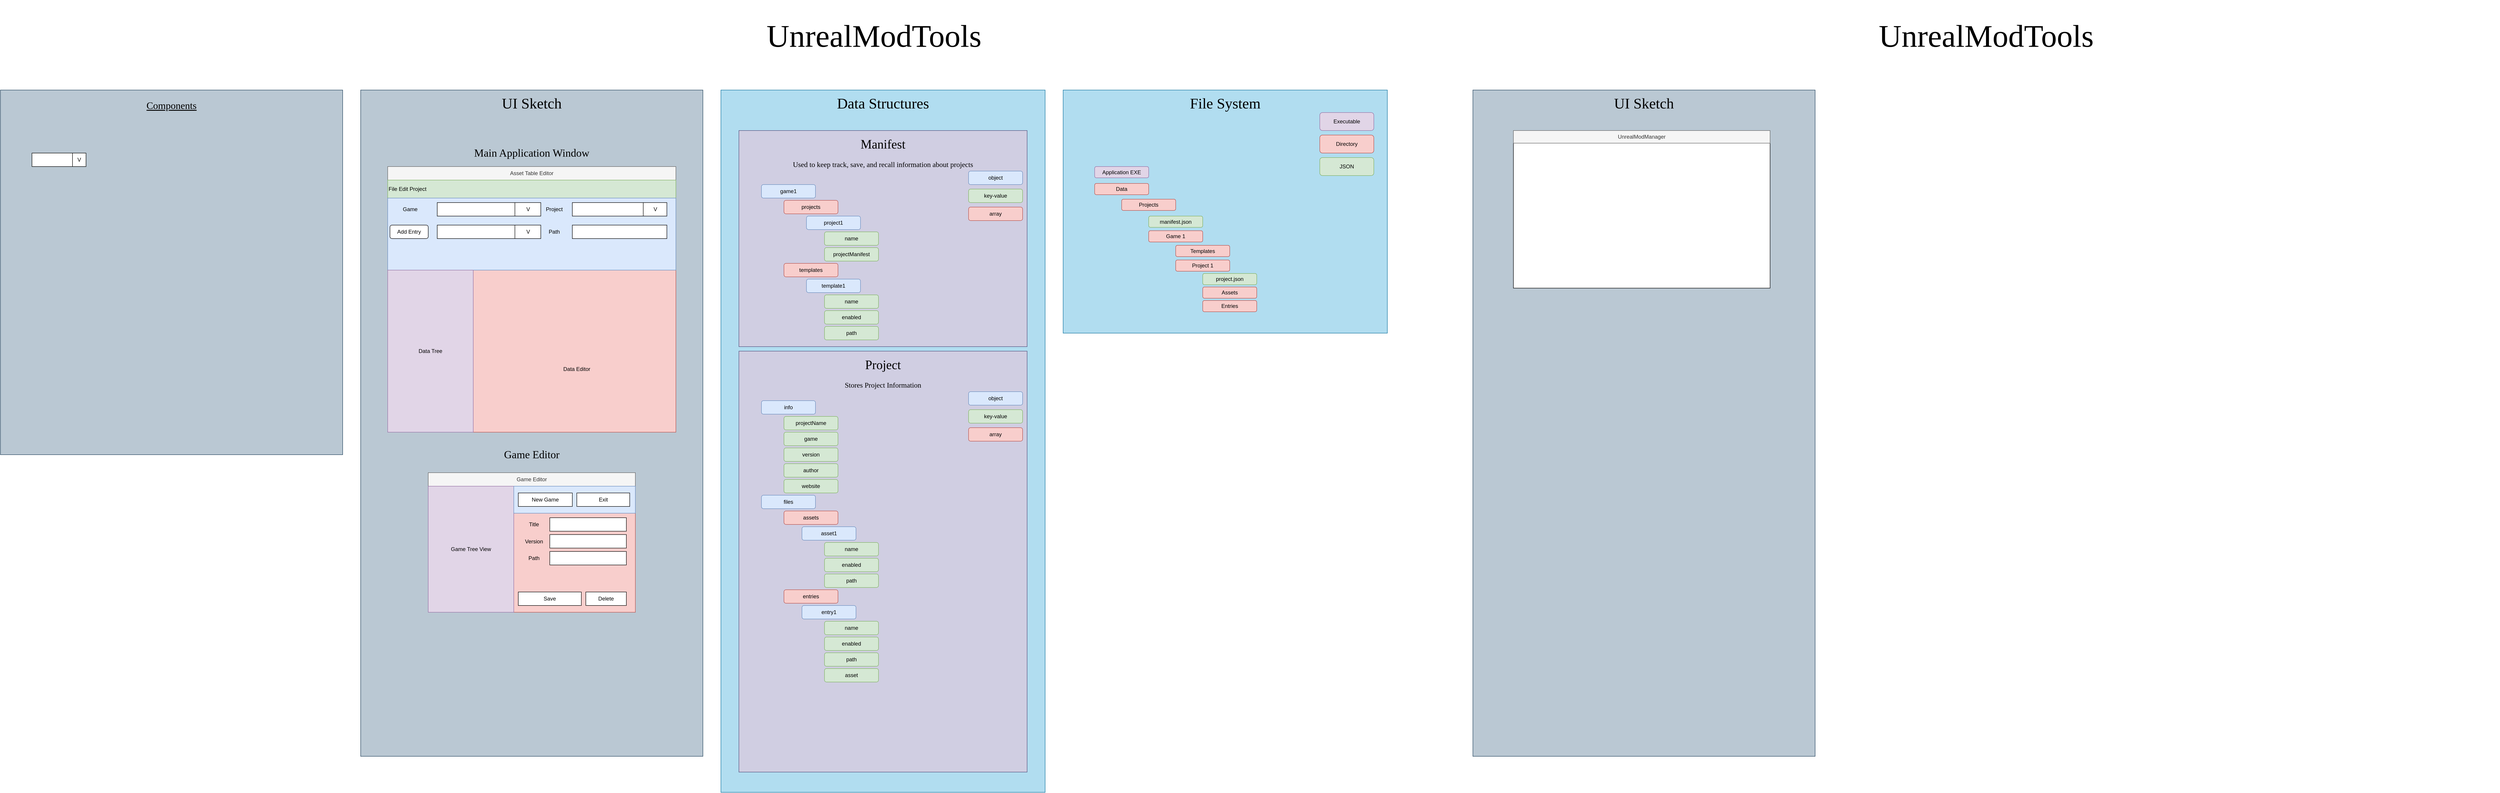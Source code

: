 <mxfile version="28.0.4">
  <diagram name="Page-1" id="VzTkRJVZqyoS9abhufmP">
    <mxGraphModel dx="2528" dy="1984" grid="1" gridSize="10" guides="1" tooltips="1" connect="1" arrows="1" fold="1" page="1" pageScale="1" pageWidth="850" pageHeight="1100" math="0" shadow="0">
      <root>
        <mxCell id="0" />
        <mxCell id="1" parent="0" />
        <mxCell id="ZPDHwGb2gUlAKi-0C_dS-61" value="" style="rounded=0;whiteSpace=wrap;html=1;fillColor=#bac8d3;strokeColor=#23445d;" parent="1" vertex="1">
          <mxGeometry x="-720" y="-40" width="760" height="810" as="geometry" />
        </mxCell>
        <mxCell id="LlEfA--5SufR63MY19yz-38" value="" style="rounded=0;whiteSpace=wrap;html=1;fillColor=#b1ddf0;strokeColor=#10739e;" parent="1" vertex="1">
          <mxGeometry x="880" y="-40" width="720" height="1560" as="geometry" />
        </mxCell>
        <mxCell id="LlEfA--5SufR63MY19yz-39" value="" style="rounded=0;whiteSpace=wrap;html=1;fillColor=#bac8d3;strokeColor=#23445d;" parent="1" vertex="1">
          <mxGeometry x="80" y="-40" width="760" height="1480" as="geometry" />
        </mxCell>
        <mxCell id="LlEfA--5SufR63MY19yz-2" value="" style="rounded=0;whiteSpace=wrap;html=1;fillColor=#f8cecc;strokeColor=#b85450;" parent="1" vertex="1">
          <mxGeometry x="140" y="160" width="640" height="560" as="geometry" />
        </mxCell>
        <mxCell id="LlEfA--5SufR63MY19yz-3" value="Asset Table Editor" style="rounded=0;whiteSpace=wrap;html=1;fillColor=#f5f5f5;fontColor=#333333;strokeColor=#666666;" parent="1" vertex="1">
          <mxGeometry x="140" y="130" width="640" height="30" as="geometry" />
        </mxCell>
        <mxCell id="LlEfA--5SufR63MY19yz-4" value="File Edit Project" style="rounded=0;whiteSpace=wrap;html=1;align=left;fillColor=#d5e8d4;strokeColor=#82b366;" parent="1" vertex="1">
          <mxGeometry x="140" y="160" width="640" height="40" as="geometry" />
        </mxCell>
        <mxCell id="LlEfA--5SufR63MY19yz-5" value="" style="rounded=0;whiteSpace=wrap;html=1;fillColor=#dae8fc;strokeColor=#6c8ebf;" parent="1" vertex="1">
          <mxGeometry x="140" y="200" width="640" height="160" as="geometry" />
        </mxCell>
        <mxCell id="LlEfA--5SufR63MY19yz-7" value="" style="rounded=0;whiteSpace=wrap;html=1;fillColor=#e1d5e7;strokeColor=#9673a6;" parent="1" vertex="1">
          <mxGeometry x="140" y="360" width="190" height="360" as="geometry" />
        </mxCell>
        <mxCell id="LlEfA--5SufR63MY19yz-8" value="Data Editor" style="text;html=1;align=center;verticalAlign=middle;whiteSpace=wrap;rounded=0;" parent="1" vertex="1">
          <mxGeometry x="500" y="565" width="120" height="30" as="geometry" />
        </mxCell>
        <mxCell id="LlEfA--5SufR63MY19yz-9" value="&lt;div&gt;Data Tree&lt;/div&gt;" style="text;html=1;align=center;verticalAlign=middle;whiteSpace=wrap;rounded=0;" parent="1" vertex="1">
          <mxGeometry x="175" y="525" width="120" height="30" as="geometry" />
        </mxCell>
        <mxCell id="LlEfA--5SufR63MY19yz-11" value="Game" style="text;html=1;align=center;verticalAlign=middle;whiteSpace=wrap;rounded=0;" parent="1" vertex="1">
          <mxGeometry x="140" y="210" width="100" height="30" as="geometry" />
        </mxCell>
        <mxCell id="LlEfA--5SufR63MY19yz-16" value="" style="group" parent="1" vertex="1" connectable="0">
          <mxGeometry x="250" y="210" width="230" height="30" as="geometry" />
        </mxCell>
        <mxCell id="LlEfA--5SufR63MY19yz-14" value="" style="rounded=0;whiteSpace=wrap;html=1;" parent="LlEfA--5SufR63MY19yz-16" vertex="1">
          <mxGeometry width="230" height="30" as="geometry" />
        </mxCell>
        <mxCell id="LlEfA--5SufR63MY19yz-15" value="V" style="rounded=0;whiteSpace=wrap;html=1;" parent="LlEfA--5SufR63MY19yz-16" vertex="1">
          <mxGeometry x="172.5" width="57.5" height="30" as="geometry" />
        </mxCell>
        <mxCell id="LlEfA--5SufR63MY19yz-17" value="" style="group" parent="1" vertex="1" connectable="0">
          <mxGeometry x="-650" y="100" width="120" height="30" as="geometry" />
        </mxCell>
        <mxCell id="LlEfA--5SufR63MY19yz-12" value="" style="rounded=0;whiteSpace=wrap;html=1;" parent="LlEfA--5SufR63MY19yz-17" vertex="1">
          <mxGeometry width="120" height="30" as="geometry" />
        </mxCell>
        <mxCell id="LlEfA--5SufR63MY19yz-13" value="V" style="rounded=0;whiteSpace=wrap;html=1;" parent="LlEfA--5SufR63MY19yz-17" vertex="1">
          <mxGeometry x="90" width="30" height="30" as="geometry" />
        </mxCell>
        <mxCell id="LlEfA--5SufR63MY19yz-19" value="Add Entry" style="rounded=1;whiteSpace=wrap;html=1;" parent="1" vertex="1">
          <mxGeometry x="145" y="260" width="85" height="30" as="geometry" />
        </mxCell>
        <mxCell id="LlEfA--5SufR63MY19yz-25" value="Project" style="text;html=1;align=center;verticalAlign=middle;whiteSpace=wrap;rounded=0;" parent="1" vertex="1">
          <mxGeometry x="460" y="210" width="100" height="30" as="geometry" />
        </mxCell>
        <mxCell id="LlEfA--5SufR63MY19yz-26" value="" style="group" parent="1" vertex="1" connectable="0">
          <mxGeometry x="550" y="210" width="210" height="30" as="geometry" />
        </mxCell>
        <mxCell id="LlEfA--5SufR63MY19yz-27" value="" style="rounded=0;whiteSpace=wrap;html=1;" parent="LlEfA--5SufR63MY19yz-26" vertex="1">
          <mxGeometry width="210" height="30" as="geometry" />
        </mxCell>
        <mxCell id="LlEfA--5SufR63MY19yz-28" value="V" style="rounded=0;whiteSpace=wrap;html=1;" parent="LlEfA--5SufR63MY19yz-26" vertex="1">
          <mxGeometry x="157.5" width="52.5" height="30" as="geometry" />
        </mxCell>
        <mxCell id="LlEfA--5SufR63MY19yz-30" value="" style="group" parent="1" vertex="1" connectable="0">
          <mxGeometry x="250" y="260" width="230" height="30" as="geometry" />
        </mxCell>
        <mxCell id="LlEfA--5SufR63MY19yz-31" value="" style="rounded=0;whiteSpace=wrap;html=1;" parent="LlEfA--5SufR63MY19yz-30" vertex="1">
          <mxGeometry width="230" height="30" as="geometry" />
        </mxCell>
        <mxCell id="LlEfA--5SufR63MY19yz-32" value="V" style="rounded=0;whiteSpace=wrap;html=1;" parent="LlEfA--5SufR63MY19yz-30" vertex="1">
          <mxGeometry x="172.5" width="57.5" height="30" as="geometry" />
        </mxCell>
        <mxCell id="LlEfA--5SufR63MY19yz-33" value="" style="rounded=0;whiteSpace=wrap;html=1;" parent="1" vertex="1">
          <mxGeometry x="550" y="260" width="210" height="30" as="geometry" />
        </mxCell>
        <mxCell id="LlEfA--5SufR63MY19yz-34" value="Path" style="text;html=1;align=center;verticalAlign=middle;whiteSpace=wrap;rounded=0;" parent="1" vertex="1">
          <mxGeometry x="460" y="260" width="100" height="30" as="geometry" />
        </mxCell>
        <mxCell id="LlEfA--5SufR63MY19yz-35" value="UI Sketch" style="text;html=1;align=center;verticalAlign=middle;whiteSpace=wrap;rounded=0;fontSize=33;fontFamily=Verdana;fontStyle=0" parent="1" vertex="1">
          <mxGeometry x="80" y="-40" width="760" height="60" as="geometry" />
        </mxCell>
        <mxCell id="LlEfA--5SufR63MY19yz-36" value="Components" style="text;html=1;align=center;verticalAlign=middle;whiteSpace=wrap;rounded=0;fontFamily=Verdana;fontSize=22;fontStyle=4" parent="1" vertex="1">
          <mxGeometry x="-720" y="-40" width="760" height="70" as="geometry" />
        </mxCell>
        <mxCell id="LlEfA--5SufR63MY19yz-37" value="Data Structures" style="text;html=1;align=center;verticalAlign=middle;whiteSpace=wrap;rounded=0;fontSize=33;fontFamily=Verdana;fontStyle=0" parent="1" vertex="1">
          <mxGeometry x="880" y="-40" width="720" height="60" as="geometry" />
        </mxCell>
        <mxCell id="LlEfA--5SufR63MY19yz-40" value="Main Application Window" style="text;html=1;align=center;verticalAlign=middle;whiteSpace=wrap;rounded=0;fontSize=24;fontFamily=Verdana;fontStyle=0" parent="1" vertex="1">
          <mxGeometry x="80" y="70" width="760" height="60" as="geometry" />
        </mxCell>
        <mxCell id="LlEfA--5SufR63MY19yz-42" value="" style="rounded=0;whiteSpace=wrap;html=1;fillColor=#d0cee2;strokeColor=#56517e;" parent="1" vertex="1">
          <mxGeometry x="920" y="50" width="640" height="480" as="geometry" />
        </mxCell>
        <mxCell id="LlEfA--5SufR63MY19yz-43" value="Manifest" style="text;html=1;align=center;verticalAlign=middle;whiteSpace=wrap;rounded=0;fontSize=28;fontFamily=Verdana;fontStyle=0" parent="1" vertex="1">
          <mxGeometry x="920" y="50" width="640" height="60" as="geometry" />
        </mxCell>
        <mxCell id="LlEfA--5SufR63MY19yz-44" value="Used to keep track, save, and recall information about projects" style="text;html=1;align=center;verticalAlign=middle;whiteSpace=wrap;rounded=0;fontFamily=Verdana;fontSize=16;" parent="1" vertex="1">
          <mxGeometry x="920" y="110" width="640" height="30" as="geometry" />
        </mxCell>
        <mxCell id="LlEfA--5SufR63MY19yz-59" value="" style="rounded=0;whiteSpace=wrap;html=1;fillColor=#b1ddf0;strokeColor=#10739e;" parent="1" vertex="1">
          <mxGeometry x="1640" y="-40" width="720" height="540" as="geometry" />
        </mxCell>
        <mxCell id="LlEfA--5SufR63MY19yz-60" value="File System" style="text;html=1;align=center;verticalAlign=middle;whiteSpace=wrap;rounded=0;fontSize=33;fontFamily=Verdana;fontStyle=0" parent="1" vertex="1">
          <mxGeometry x="1640" y="-40" width="720" height="60" as="geometry" />
        </mxCell>
        <mxCell id="LlEfA--5SufR63MY19yz-66" value="Application EXE" style="rounded=1;whiteSpace=wrap;html=1;fillColor=#e1d5e7;strokeColor=#9673a6;" parent="1" vertex="1">
          <mxGeometry x="1710" y="130" width="120" height="25" as="geometry" />
        </mxCell>
        <mxCell id="LlEfA--5SufR63MY19yz-67" value="Data" style="rounded=1;whiteSpace=wrap;html=1;fillColor=#f8cecc;strokeColor=#b85450;" parent="1" vertex="1">
          <mxGeometry x="1710" y="167.5" width="120" height="25" as="geometry" />
        </mxCell>
        <mxCell id="LlEfA--5SufR63MY19yz-68" value="Projects" style="rounded=1;whiteSpace=wrap;html=1;fillColor=#f8cecc;strokeColor=#b85450;" parent="1" vertex="1">
          <mxGeometry x="1770" y="202.5" width="120" height="25" as="geometry" />
        </mxCell>
        <mxCell id="LlEfA--5SufR63MY19yz-69" value="Game 1" style="rounded=1;whiteSpace=wrap;html=1;fillColor=#f8cecc;strokeColor=#b85450;" parent="1" vertex="1">
          <mxGeometry x="1830" y="272.5" width="120" height="25" as="geometry" />
        </mxCell>
        <mxCell id="LlEfA--5SufR63MY19yz-70" value="Project 1" style="rounded=1;whiteSpace=wrap;html=1;fillColor=#f8cecc;strokeColor=#b85450;" parent="1" vertex="1">
          <mxGeometry x="1890" y="337.5" width="120" height="25" as="geometry" />
        </mxCell>
        <mxCell id="LlEfA--5SufR63MY19yz-75" value="manifest.json" style="rounded=1;whiteSpace=wrap;html=1;fillColor=#d5e8d4;strokeColor=#82b366;" parent="1" vertex="1">
          <mxGeometry x="1830" y="240" width="120" height="25" as="geometry" />
        </mxCell>
        <mxCell id="LlEfA--5SufR63MY19yz-76" value="Directory" style="rounded=1;whiteSpace=wrap;html=1;fillColor=#f8cecc;strokeColor=#b85450;" parent="1" vertex="1">
          <mxGeometry x="2210" y="60" width="120" height="40" as="geometry" />
        </mxCell>
        <mxCell id="LlEfA--5SufR63MY19yz-77" value="JSON" style="rounded=1;whiteSpace=wrap;html=1;fillColor=#d5e8d4;strokeColor=#82b366;" parent="1" vertex="1">
          <mxGeometry x="2210" y="110" width="120" height="40" as="geometry" />
        </mxCell>
        <mxCell id="LlEfA--5SufR63MY19yz-78" value="Executable" style="rounded=1;whiteSpace=wrap;html=1;fillColor=#e1d5e7;strokeColor=#9673a6;" parent="1" vertex="1">
          <mxGeometry x="2210" y="10" width="120" height="40" as="geometry" />
        </mxCell>
        <mxCell id="LlEfA--5SufR63MY19yz-79" value="Assets" style="rounded=1;whiteSpace=wrap;html=1;fillColor=#f8cecc;strokeColor=#b85450;" parent="1" vertex="1">
          <mxGeometry x="1950" y="397.5" width="120" height="25" as="geometry" />
        </mxCell>
        <mxCell id="LlEfA--5SufR63MY19yz-80" value="Entries" style="rounded=1;whiteSpace=wrap;html=1;fillColor=#f8cecc;strokeColor=#b85450;" parent="1" vertex="1">
          <mxGeometry x="1950" y="427.5" width="120" height="25" as="geometry" />
        </mxCell>
        <mxCell id="LlEfA--5SufR63MY19yz-81" value="project.json" style="rounded=1;whiteSpace=wrap;html=1;fillColor=#d5e8d4;strokeColor=#82b366;" parent="1" vertex="1">
          <mxGeometry x="1950" y="367.5" width="120" height="25" as="geometry" />
        </mxCell>
        <mxCell id="LlEfA--5SufR63MY19yz-94" value="Templates" style="rounded=1;whiteSpace=wrap;html=1;fillColor=#f8cecc;strokeColor=#b85450;" parent="1" vertex="1">
          <mxGeometry x="1890" y="305" width="120" height="25" as="geometry" />
        </mxCell>
        <mxCell id="ZPDHwGb2gUlAKi-0C_dS-6" value="" style="rounded=0;whiteSpace=wrap;html=1;fillColor=#d0cee2;strokeColor=#56517e;" parent="1" vertex="1">
          <mxGeometry x="920" y="540" width="640" height="935" as="geometry" />
        </mxCell>
        <mxCell id="ZPDHwGb2gUlAKi-0C_dS-7" value="Project" style="text;html=1;align=center;verticalAlign=middle;whiteSpace=wrap;rounded=0;fontSize=28;fontFamily=Verdana;fontStyle=0" parent="1" vertex="1">
          <mxGeometry x="920" y="540" width="640" height="60" as="geometry" />
        </mxCell>
        <mxCell id="ZPDHwGb2gUlAKi-0C_dS-8" value="Stores Project Information" style="text;html=1;align=center;verticalAlign=middle;whiteSpace=wrap;rounded=0;fontFamily=Verdana;fontSize=16;" parent="1" vertex="1">
          <mxGeometry x="920" y="600" width="640" height="30" as="geometry" />
        </mxCell>
        <mxCell id="ZPDHwGb2gUlAKi-0C_dS-9" value="info" style="rounded=1;whiteSpace=wrap;html=1;fillColor=#dae8fc;strokeColor=#6c8ebf;" parent="1" vertex="1">
          <mxGeometry x="970" y="650" width="120" height="30" as="geometry" />
        </mxCell>
        <mxCell id="ZPDHwGb2gUlAKi-0C_dS-10" value="projectName" style="rounded=1;whiteSpace=wrap;html=1;fillColor=#d5e8d4;strokeColor=#82b366;" parent="1" vertex="1">
          <mxGeometry x="1020" y="685" width="120" height="30" as="geometry" />
        </mxCell>
        <mxCell id="ZPDHwGb2gUlAKi-0C_dS-11" value="game" style="rounded=1;whiteSpace=wrap;html=1;fillColor=#d5e8d4;strokeColor=#82b366;" parent="1" vertex="1">
          <mxGeometry x="1020" y="720" width="120" height="30" as="geometry" />
        </mxCell>
        <mxCell id="ZPDHwGb2gUlAKi-0C_dS-12" value="version" style="rounded=1;whiteSpace=wrap;html=1;fillColor=#d5e8d4;strokeColor=#82b366;" parent="1" vertex="1">
          <mxGeometry x="1020" y="755" width="120" height="30" as="geometry" />
        </mxCell>
        <mxCell id="ZPDHwGb2gUlAKi-0C_dS-13" value="author" style="rounded=1;whiteSpace=wrap;html=1;fillColor=#d5e8d4;strokeColor=#82b366;" parent="1" vertex="1">
          <mxGeometry x="1020" y="790" width="120" height="30" as="geometry" />
        </mxCell>
        <mxCell id="ZPDHwGb2gUlAKi-0C_dS-14" value="website" style="rounded=1;whiteSpace=wrap;html=1;fillColor=#d5e8d4;strokeColor=#82b366;" parent="1" vertex="1">
          <mxGeometry x="1020" y="825" width="120" height="30" as="geometry" />
        </mxCell>
        <mxCell id="ZPDHwGb2gUlAKi-0C_dS-15" value="files" style="rounded=1;whiteSpace=wrap;html=1;fillColor=#dae8fc;strokeColor=#6c8ebf;" parent="1" vertex="1">
          <mxGeometry x="970" y="860" width="120" height="30" as="geometry" />
        </mxCell>
        <mxCell id="ZPDHwGb2gUlAKi-0C_dS-16" value="assets" style="rounded=1;whiteSpace=wrap;html=1;fillColor=#f8cecc;strokeColor=#b85450;" parent="1" vertex="1">
          <mxGeometry x="1020" y="895" width="120" height="30" as="geometry" />
        </mxCell>
        <mxCell id="ZPDHwGb2gUlAKi-0C_dS-17" value="asset1" style="rounded=1;whiteSpace=wrap;html=1;fillColor=#dae8fc;strokeColor=#6c8ebf;" parent="1" vertex="1">
          <mxGeometry x="1060" y="930" width="120" height="30" as="geometry" />
        </mxCell>
        <mxCell id="ZPDHwGb2gUlAKi-0C_dS-18" value="name" style="rounded=1;whiteSpace=wrap;html=1;fillColor=#d5e8d4;strokeColor=#82b366;" parent="1" vertex="1">
          <mxGeometry x="1110" y="965" width="120" height="30" as="geometry" />
        </mxCell>
        <mxCell id="ZPDHwGb2gUlAKi-0C_dS-19" value="enabled" style="rounded=1;whiteSpace=wrap;html=1;fillColor=#d5e8d4;strokeColor=#82b366;" parent="1" vertex="1">
          <mxGeometry x="1110" y="1000" width="120" height="30" as="geometry" />
        </mxCell>
        <mxCell id="ZPDHwGb2gUlAKi-0C_dS-20" value="path" style="rounded=1;whiteSpace=wrap;html=1;fillColor=#d5e8d4;strokeColor=#82b366;" parent="1" vertex="1">
          <mxGeometry x="1110" y="1035" width="120" height="30" as="geometry" />
        </mxCell>
        <mxCell id="ZPDHwGb2gUlAKi-0C_dS-21" value="entries" style="rounded=1;whiteSpace=wrap;html=1;fillColor=#f8cecc;strokeColor=#b85450;" parent="1" vertex="1">
          <mxGeometry x="1020" y="1070" width="120" height="30" as="geometry" />
        </mxCell>
        <mxCell id="ZPDHwGb2gUlAKi-0C_dS-22" value="entry1" style="rounded=1;whiteSpace=wrap;html=1;fillColor=#dae8fc;strokeColor=#6c8ebf;" parent="1" vertex="1">
          <mxGeometry x="1060" y="1105" width="120" height="30" as="geometry" />
        </mxCell>
        <mxCell id="ZPDHwGb2gUlAKi-0C_dS-23" value="name" style="rounded=1;whiteSpace=wrap;html=1;fillColor=#d5e8d4;strokeColor=#82b366;" parent="1" vertex="1">
          <mxGeometry x="1110" y="1140" width="120" height="30" as="geometry" />
        </mxCell>
        <mxCell id="ZPDHwGb2gUlAKi-0C_dS-24" value="enabled" style="rounded=1;whiteSpace=wrap;html=1;fillColor=#d5e8d4;strokeColor=#82b366;" parent="1" vertex="1">
          <mxGeometry x="1110" y="1175" width="120" height="30" as="geometry" />
        </mxCell>
        <mxCell id="ZPDHwGb2gUlAKi-0C_dS-25" value="path" style="rounded=1;whiteSpace=wrap;html=1;fillColor=#d5e8d4;strokeColor=#82b366;" parent="1" vertex="1">
          <mxGeometry x="1110" y="1210" width="120" height="30" as="geometry" />
        </mxCell>
        <mxCell id="ZPDHwGb2gUlAKi-0C_dS-26" value="asset" style="rounded=1;whiteSpace=wrap;html=1;fillColor=#d5e8d4;strokeColor=#82b366;" parent="1" vertex="1">
          <mxGeometry x="1110" y="1245" width="120" height="30" as="geometry" />
        </mxCell>
        <mxCell id="ZPDHwGb2gUlAKi-0C_dS-27" value="object" style="rounded=1;whiteSpace=wrap;html=1;fillColor=#dae8fc;strokeColor=#6c8ebf;" parent="1" vertex="1">
          <mxGeometry x="1430" y="630" width="120" height="30" as="geometry" />
        </mxCell>
        <mxCell id="ZPDHwGb2gUlAKi-0C_dS-28" value="key-value" style="rounded=1;whiteSpace=wrap;html=1;fillColor=#d5e8d4;strokeColor=#82b366;" parent="1" vertex="1">
          <mxGeometry x="1430" y="670" width="120" height="30" as="geometry" />
        </mxCell>
        <mxCell id="ZPDHwGb2gUlAKi-0C_dS-29" value="array" style="rounded=1;whiteSpace=wrap;html=1;fillColor=#f8cecc;strokeColor=#b85450;" parent="1" vertex="1">
          <mxGeometry x="1430" y="710" width="120" height="30" as="geometry" />
        </mxCell>
        <mxCell id="ZPDHwGb2gUlAKi-0C_dS-30" value="object" style="rounded=1;whiteSpace=wrap;html=1;fillColor=#dae8fc;strokeColor=#6c8ebf;" parent="1" vertex="1">
          <mxGeometry x="1430" y="140" width="120" height="30" as="geometry" />
        </mxCell>
        <mxCell id="ZPDHwGb2gUlAKi-0C_dS-31" value="key-value" style="rounded=1;whiteSpace=wrap;html=1;fillColor=#d5e8d4;strokeColor=#82b366;" parent="1" vertex="1">
          <mxGeometry x="1430" y="180" width="120" height="30" as="geometry" />
        </mxCell>
        <mxCell id="ZPDHwGb2gUlAKi-0C_dS-32" value="array" style="rounded=1;whiteSpace=wrap;html=1;fillColor=#f8cecc;strokeColor=#b85450;" parent="1" vertex="1">
          <mxGeometry x="1430" y="220" width="120" height="30" as="geometry" />
        </mxCell>
        <mxCell id="ZPDHwGb2gUlAKi-0C_dS-33" value="game1" style="rounded=1;whiteSpace=wrap;html=1;fillColor=#dae8fc;strokeColor=#6c8ebf;" parent="1" vertex="1">
          <mxGeometry x="970" y="170" width="120" height="30" as="geometry" />
        </mxCell>
        <mxCell id="ZPDHwGb2gUlAKi-0C_dS-34" value="projects" style="rounded=1;whiteSpace=wrap;html=1;fillColor=#f8cecc;strokeColor=#b85450;" parent="1" vertex="1">
          <mxGeometry x="1020" y="205" width="120" height="30" as="geometry" />
        </mxCell>
        <mxCell id="ZPDHwGb2gUlAKi-0C_dS-35" value="project1" style="rounded=1;whiteSpace=wrap;html=1;fillColor=#dae8fc;strokeColor=#6c8ebf;" parent="1" vertex="1">
          <mxGeometry x="1070" y="240" width="120" height="30" as="geometry" />
        </mxCell>
        <mxCell id="ZPDHwGb2gUlAKi-0C_dS-36" value="name" style="rounded=1;whiteSpace=wrap;html=1;fillColor=#d5e8d4;strokeColor=#82b366;" parent="1" vertex="1">
          <mxGeometry x="1110" y="275" width="120" height="30" as="geometry" />
        </mxCell>
        <mxCell id="ZPDHwGb2gUlAKi-0C_dS-37" value="projectManifest" style="rounded=1;whiteSpace=wrap;html=1;fillColor=#d5e8d4;strokeColor=#82b366;" parent="1" vertex="1">
          <mxGeometry x="1110" y="310" width="120" height="30" as="geometry" />
        </mxCell>
        <mxCell id="ZPDHwGb2gUlAKi-0C_dS-62" value="templates" style="rounded=1;whiteSpace=wrap;html=1;fillColor=#f8cecc;strokeColor=#b85450;" parent="1" vertex="1">
          <mxGeometry x="1020" y="345" width="120" height="30" as="geometry" />
        </mxCell>
        <mxCell id="ZPDHwGb2gUlAKi-0C_dS-63" value="name" style="rounded=1;whiteSpace=wrap;html=1;fillColor=#d5e8d4;strokeColor=#82b366;" parent="1" vertex="1">
          <mxGeometry x="1110" y="415" width="120" height="30" as="geometry" />
        </mxCell>
        <mxCell id="ZPDHwGb2gUlAKi-0C_dS-64" value="template1" style="rounded=1;whiteSpace=wrap;html=1;fillColor=#dae8fc;strokeColor=#6c8ebf;" parent="1" vertex="1">
          <mxGeometry x="1070" y="380" width="120" height="30" as="geometry" />
        </mxCell>
        <mxCell id="ZPDHwGb2gUlAKi-0C_dS-65" value="enabled" style="rounded=1;whiteSpace=wrap;html=1;fillColor=#d5e8d4;strokeColor=#82b366;" parent="1" vertex="1">
          <mxGeometry x="1110" y="450" width="120" height="30" as="geometry" />
        </mxCell>
        <mxCell id="ZPDHwGb2gUlAKi-0C_dS-66" value="path" style="rounded=1;whiteSpace=wrap;html=1;fillColor=#d5e8d4;strokeColor=#82b366;" parent="1" vertex="1">
          <mxGeometry x="1110" y="485" width="120" height="30" as="geometry" />
        </mxCell>
        <mxCell id="ZPDHwGb2gUlAKi-0C_dS-67" value="Game Editor" style="text;html=1;align=center;verticalAlign=middle;whiteSpace=wrap;rounded=0;fontSize=24;fontFamily=Verdana;fontStyle=0" parent="1" vertex="1">
          <mxGeometry x="80" y="740" width="760" height="60" as="geometry" />
        </mxCell>
        <mxCell id="ZPDHwGb2gUlAKi-0C_dS-68" value="" style="rounded=0;whiteSpace=wrap;html=1;fillColor=#f8cecc;strokeColor=#b85450;" parent="1" vertex="1">
          <mxGeometry x="230" y="840" width="460" height="280" as="geometry" />
        </mxCell>
        <mxCell id="ZPDHwGb2gUlAKi-0C_dS-69" value="Game Editor" style="rounded=0;whiteSpace=wrap;html=1;fillColor=#f5f5f5;fontColor=#333333;strokeColor=#666666;" parent="1" vertex="1">
          <mxGeometry x="230" y="810" width="460" height="30" as="geometry" />
        </mxCell>
        <mxCell id="ZPDHwGb2gUlAKi-0C_dS-75" value="Game Tree View" style="rounded=0;whiteSpace=wrap;html=1;fillColor=#e1d5e7;strokeColor=#9673a6;" parent="1" vertex="1">
          <mxGeometry x="230" y="840" width="190" height="280" as="geometry" />
        </mxCell>
        <mxCell id="ZPDHwGb2gUlAKi-0C_dS-79" value="" style="rounded=0;whiteSpace=wrap;html=1;fillColor=#dae8fc;strokeColor=#6c8ebf;" parent="1" vertex="1">
          <mxGeometry x="420" y="840" width="270" height="60" as="geometry" />
        </mxCell>
        <mxCell id="ZPDHwGb2gUlAKi-0C_dS-76" value="New Game" style="rounded=0;whiteSpace=wrap;html=1;" parent="1" vertex="1">
          <mxGeometry x="430" y="855" width="120" height="30" as="geometry" />
        </mxCell>
        <mxCell id="ZPDHwGb2gUlAKi-0C_dS-77" value="Save" style="rounded=0;whiteSpace=wrap;html=1;" parent="1" vertex="1">
          <mxGeometry x="430" y="1075" width="140" height="30" as="geometry" />
        </mxCell>
        <mxCell id="ZPDHwGb2gUlAKi-0C_dS-78" value="Delete" style="rounded=0;whiteSpace=wrap;html=1;" parent="1" vertex="1">
          <mxGeometry x="580" y="1075" width="90" height="30" as="geometry" />
        </mxCell>
        <mxCell id="ZPDHwGb2gUlAKi-0C_dS-80" value="" style="rounded=0;whiteSpace=wrap;html=1;" parent="1" vertex="1">
          <mxGeometry x="500" y="910" width="170" height="30" as="geometry" />
        </mxCell>
        <mxCell id="ZPDHwGb2gUlAKi-0C_dS-81" value="Title" style="text;html=1;align=center;verticalAlign=middle;whiteSpace=wrap;rounded=0;" parent="1" vertex="1">
          <mxGeometry x="430" y="910" width="70" height="30" as="geometry" />
        </mxCell>
        <mxCell id="ZPDHwGb2gUlAKi-0C_dS-82" value="" style="rounded=0;whiteSpace=wrap;html=1;" parent="1" vertex="1">
          <mxGeometry x="500" y="947.5" width="170" height="30" as="geometry" />
        </mxCell>
        <mxCell id="ZPDHwGb2gUlAKi-0C_dS-83" value="Version" style="text;html=1;align=center;verticalAlign=middle;whiteSpace=wrap;rounded=0;" parent="1" vertex="1">
          <mxGeometry x="430" y="947.5" width="70" height="30" as="geometry" />
        </mxCell>
        <mxCell id="ZPDHwGb2gUlAKi-0C_dS-84" value="" style="rounded=0;whiteSpace=wrap;html=1;" parent="1" vertex="1">
          <mxGeometry x="500" y="985" width="170" height="30" as="geometry" />
        </mxCell>
        <mxCell id="ZPDHwGb2gUlAKi-0C_dS-85" value="Path" style="text;html=1;align=center;verticalAlign=middle;whiteSpace=wrap;rounded=0;" parent="1" vertex="1">
          <mxGeometry x="430" y="985" width="70" height="30" as="geometry" />
        </mxCell>
        <mxCell id="ZPDHwGb2gUlAKi-0C_dS-86" value="Exit" style="rounded=0;whiteSpace=wrap;html=1;" parent="1" vertex="1">
          <mxGeometry x="560" y="855" width="117.5" height="30" as="geometry" />
        </mxCell>
        <mxCell id="6EVq4NqDMnWMpDFVMhJd-1" value="UnrealModTools" style="text;html=1;align=center;verticalAlign=middle;whiteSpace=wrap;rounded=0;fontSize=70;fontFamily=Verdana;fontStyle=0" vertex="1" parent="1">
          <mxGeometry x="80" y="-240" width="2280" height="160" as="geometry" />
        </mxCell>
        <mxCell id="6EVq4NqDMnWMpDFVMhJd-2" value="UnrealModTools" style="text;html=1;align=center;verticalAlign=middle;whiteSpace=wrap;rounded=0;fontSize=70;fontFamily=Verdana;fontStyle=0" vertex="1" parent="1">
          <mxGeometry x="2550" y="-240" width="2280" height="160" as="geometry" />
        </mxCell>
        <mxCell id="6EVq4NqDMnWMpDFVMhJd-3" value="" style="rounded=0;whiteSpace=wrap;html=1;fillColor=#bac8d3;strokeColor=#23445d;" vertex="1" parent="1">
          <mxGeometry x="2550" y="-40" width="760" height="1480" as="geometry" />
        </mxCell>
        <mxCell id="6EVq4NqDMnWMpDFVMhJd-4" value="UI Sketch" style="text;html=1;align=center;verticalAlign=middle;whiteSpace=wrap;rounded=0;fontSize=33;fontFamily=Verdana;fontStyle=0" vertex="1" parent="1">
          <mxGeometry x="2550" y="-40" width="760" height="60" as="geometry" />
        </mxCell>
        <mxCell id="6EVq4NqDMnWMpDFVMhJd-5" value="" style="rounded=0;whiteSpace=wrap;html=1;" vertex="1" parent="1">
          <mxGeometry x="2640" y="77.5" width="570" height="322.5" as="geometry" />
        </mxCell>
        <mxCell id="6EVq4NqDMnWMpDFVMhJd-6" value="UnrealModManager" style="rounded=0;whiteSpace=wrap;html=1;fillColor=#f5f5f5;fontColor=#333333;strokeColor=#666666;" vertex="1" parent="1">
          <mxGeometry x="2640" y="50" width="570" height="28" as="geometry" />
        </mxCell>
      </root>
    </mxGraphModel>
  </diagram>
</mxfile>
